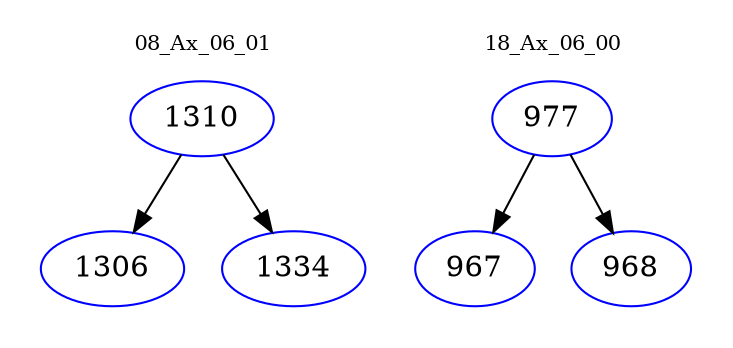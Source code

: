digraph{
subgraph cluster_0 {
color = white
label = "08_Ax_06_01";
fontsize=10;
T0_1310 [label="1310", color="blue"]
T0_1310 -> T0_1306 [color="black"]
T0_1306 [label="1306", color="blue"]
T0_1310 -> T0_1334 [color="black"]
T0_1334 [label="1334", color="blue"]
}
subgraph cluster_1 {
color = white
label = "18_Ax_06_00";
fontsize=10;
T1_977 [label="977", color="blue"]
T1_977 -> T1_967 [color="black"]
T1_967 [label="967", color="blue"]
T1_977 -> T1_968 [color="black"]
T1_968 [label="968", color="blue"]
}
}
